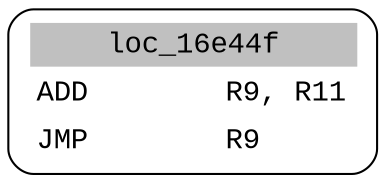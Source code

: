 digraph asm_graph {
1941 [
shape="Mrecord" fontname="Courier New"label =<<table border="0" cellborder="0" cellpadding="3"><tr><td align="center" colspan="2" bgcolor="grey">loc_16e44f</td></tr><tr><td align="left">ADD        R9, R11</td></tr><tr><td align="left">JMP        R9</td></tr></table>> ];
}
